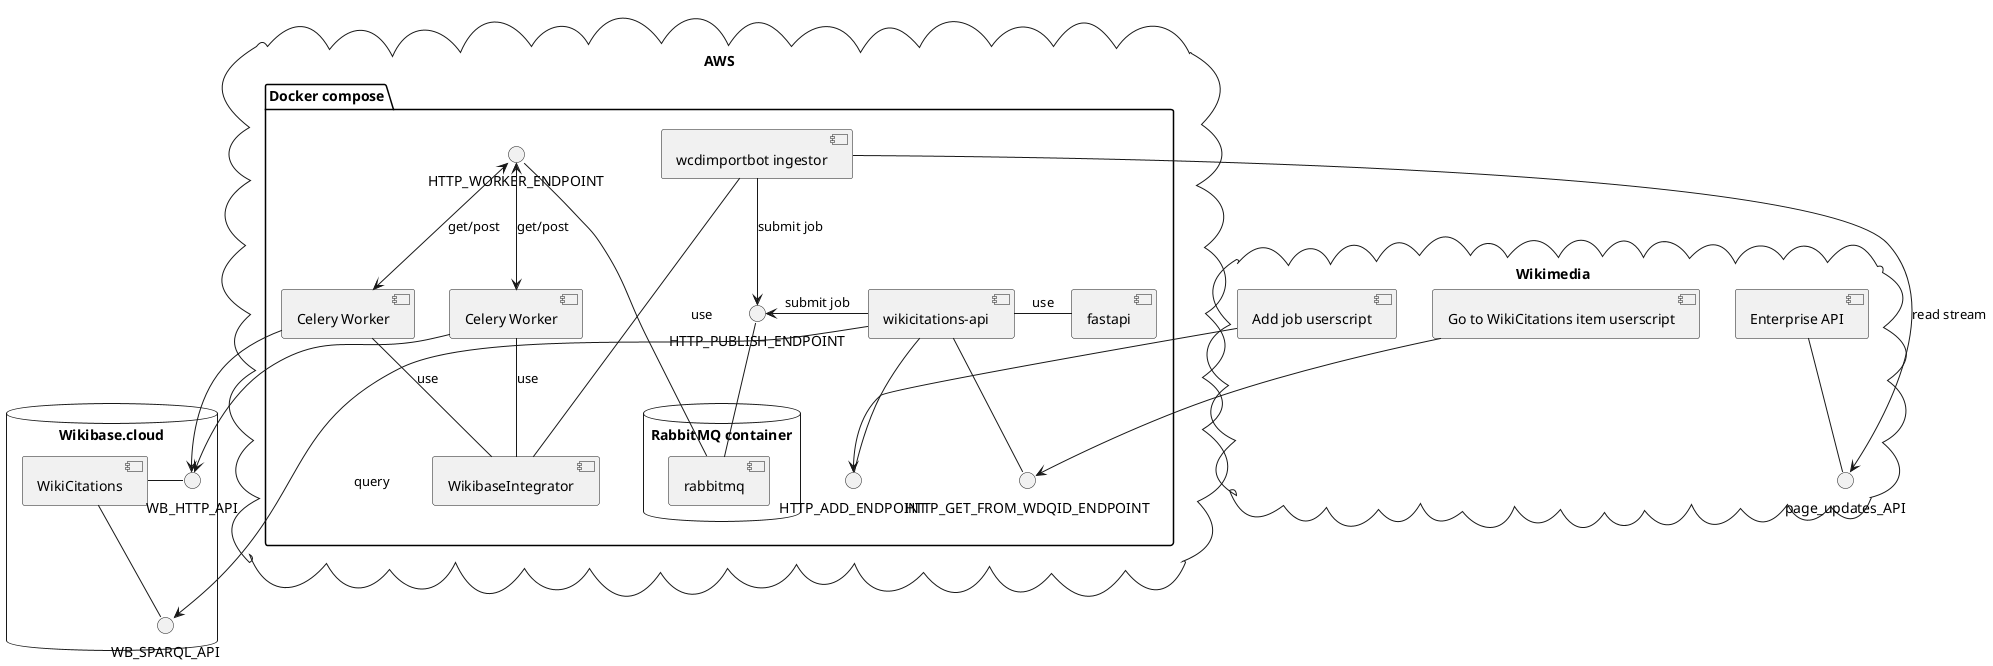 @startuml
'https://plantuml.com/component-diagram

cloud "AWS" {
    package "Docker compose" {
        database "RabbitMQ container" {
          [rabbitmq] as RM
        }
        [fastapi] as FA
        [wikicitations-api] as WA
        [WikibaseIntegrator] as WBI
        [wcdimportbot ingestor] as WI
        [Celery Worker] as CW1
        [Celery Worker] as CW2
        CW1 -- WBI : use
        CW2 -- WBI : use
        HTTP_PUBLISH_ENDPOINT -- RM
        HTTP_WORKER_ENDPOINT --- RM
        HTTP_WORKER_ENDPOINT <--> CW1 : get/post
        HTTP_WORKER_ENDPOINT <--> CW2 : get/post
        WA - FA : use
        WA -> HTTP_PUBLISH_ENDPOINT : submit job
        WA -- HTTP_ADD_ENDPOINT
        WA -- HTTP_GET_FROM_WDQID_ENDPOINT
        WI --> HTTP_PUBLISH_ENDPOINT : submit job
        WI - WBI : use
    }
}

cloud "Wikimedia"{
  [Enterprise API] -- page_updates_API
  WI -> page_updates_API : read stream
  [Add job userscript] -> HTTP_ADD_ENDPOINT
  [Go to WikiCitations item userscript] --> HTTP_GET_FROM_WDQID_ENDPOINT
}

database "Wikibase.cloud" {
    [WikiCitations] as WC
    WC - WB_HTTP_API
    WC -- WB_SPARQL_API
    WA -> WB_SPARQL_API : query
    CW1 --> WB_HTTP_API
    CW2 --> WB_HTTP_API
}
@enduml